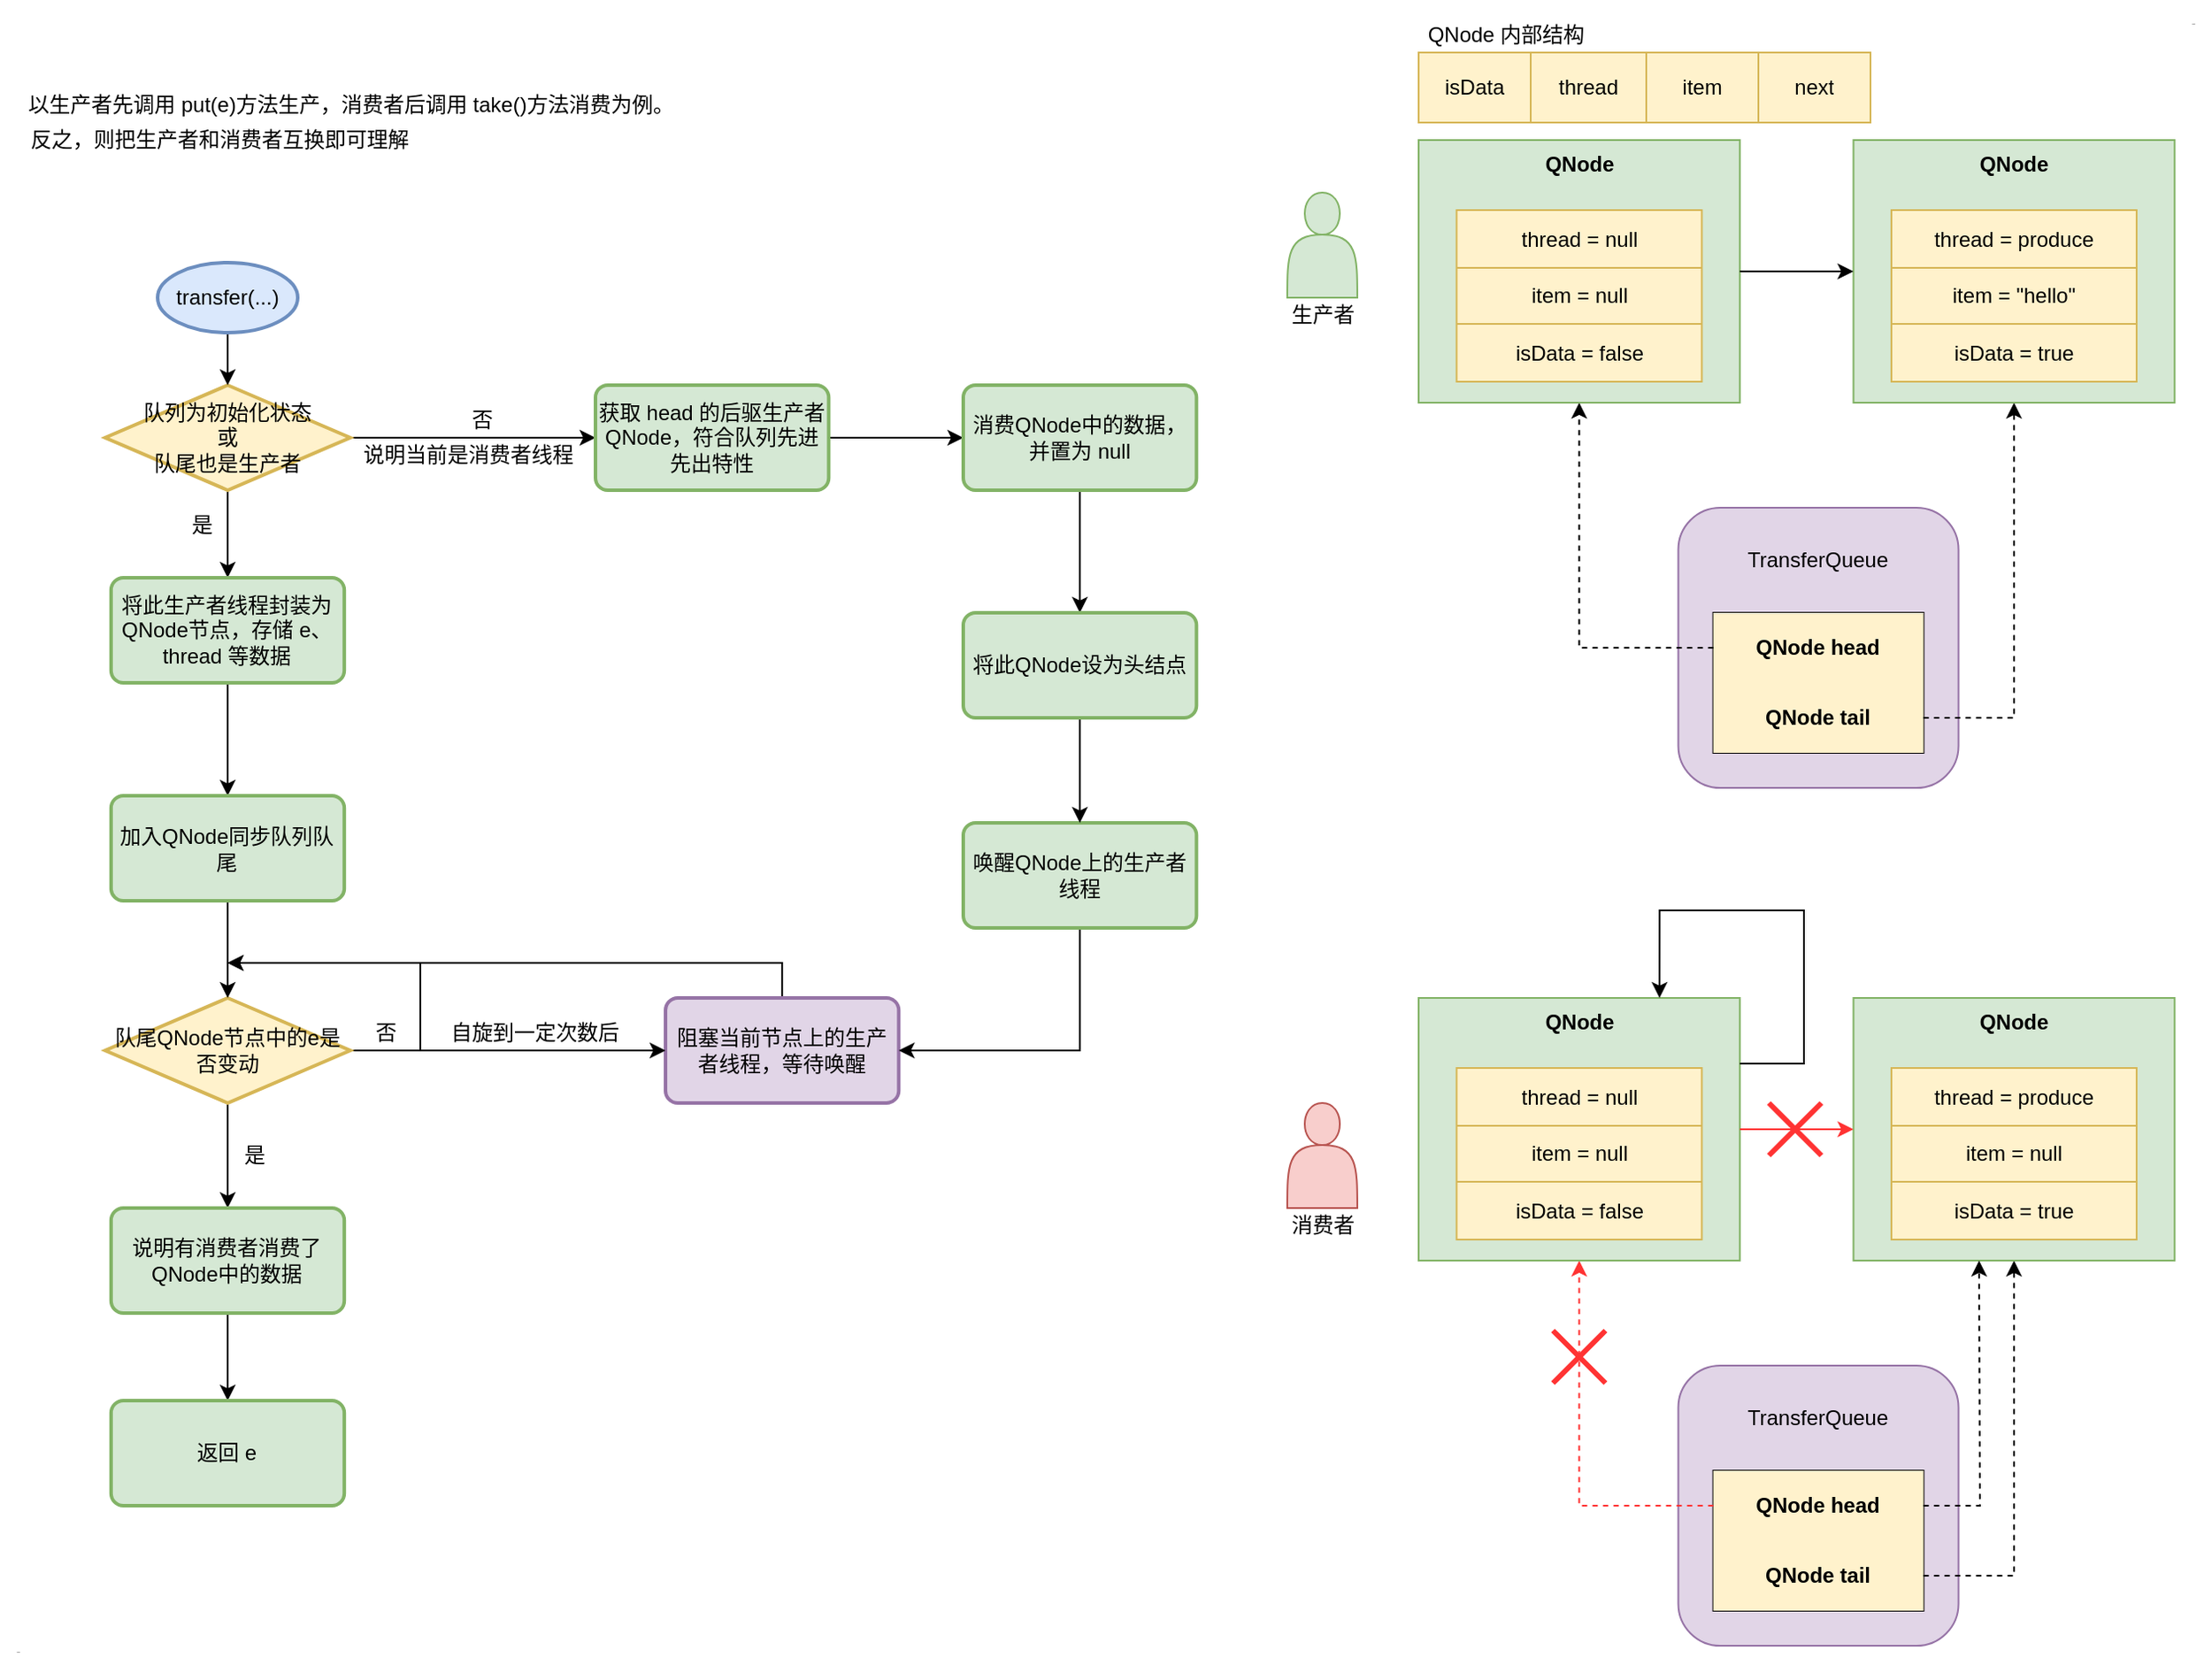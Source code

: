 <mxfile version="13.9.9" type="device"><diagram id="CQYhNHTl-0pzUxgUoWws" name="第 1 页"><mxGraphModel dx="1221" dy="714" grid="1" gridSize="10" guides="1" tooltips="1" connect="1" arrows="1" fold="1" page="1" pageScale="1" pageWidth="827" pageHeight="1169" math="0" shadow="0"><root><mxCell id="0"/><mxCell id="1" parent="0"/><mxCell id="sULZ_-QkTxKyZ9Xyeo8k-21" style="edgeStyle=orthogonalEdgeStyle;rounded=0;orthogonalLoop=1;jettySize=auto;html=1;entryX=0.5;entryY=0;entryDx=0;entryDy=0;" parent="1" source="sULZ_-QkTxKyZ9Xyeo8k-23" target="sULZ_-QkTxKyZ9Xyeo8k-119" edge="1"><mxGeometry relative="1" as="geometry"><mxPoint x="240" y="460" as="targetPoint"/></mxGeometry></mxCell><mxCell id="sULZ_-QkTxKyZ9Xyeo8k-293" style="edgeStyle=orthogonalEdgeStyle;rounded=0;orthogonalLoop=1;jettySize=auto;html=1;entryX=0;entryY=0.5;entryDx=0;entryDy=0;" parent="1" source="sULZ_-QkTxKyZ9Xyeo8k-23" target="sULZ_-QkTxKyZ9Xyeo8k-297" edge="1"><mxGeometry relative="1" as="geometry"><mxPoint x="460" y="380" as="targetPoint"/></mxGeometry></mxCell><mxCell id="sULZ_-QkTxKyZ9Xyeo8k-23" value="队列为初始化状态&lt;br&gt;或&lt;br&gt;队尾也是生产者" style="strokeWidth=2;html=1;shape=mxgraph.flowchart.decision;whiteSpace=wrap;fillColor=#fff2cc;strokeColor=#d6b656;" parent="1" vertex="1"><mxGeometry x="170" y="350" width="140" height="60" as="geometry"/></mxCell><mxCell id="sULZ_-QkTxKyZ9Xyeo8k-24" style="edgeStyle=orthogonalEdgeStyle;rounded=0;orthogonalLoop=1;jettySize=auto;html=1;entryX=0.5;entryY=0;entryDx=0;entryDy=0;entryPerimeter=0;" parent="1" source="sULZ_-QkTxKyZ9Xyeo8k-25" target="sULZ_-QkTxKyZ9Xyeo8k-23" edge="1"><mxGeometry relative="1" as="geometry"/></mxCell><mxCell id="sULZ_-QkTxKyZ9Xyeo8k-25" value="transfer(...)" style="strokeWidth=2;html=1;shape=mxgraph.flowchart.start_1;whiteSpace=wrap;fillColor=#dae8fc;strokeColor=#6c8ebf;" parent="1" vertex="1"><mxGeometry x="200" y="280" width="80" height="40" as="geometry"/></mxCell><mxCell id="sULZ_-QkTxKyZ9Xyeo8k-88" value="&lt;font style=&quot;font-size: 1px&quot;&gt;Text&lt;/font&gt;" style="text;html=1;align=center;verticalAlign=middle;resizable=0;points=[];autosize=1;" parent="1" vertex="1"><mxGeometry x="1191" y="280" width="20" height="20" as="geometry"/></mxCell><mxCell id="sULZ_-QkTxKyZ9Xyeo8k-289" style="edgeStyle=orthogonalEdgeStyle;rounded=0;orthogonalLoop=1;jettySize=auto;html=1;" parent="1" source="sULZ_-QkTxKyZ9Xyeo8k-102" edge="1"><mxGeometry relative="1" as="geometry"><mxPoint x="240" y="680" as="targetPoint"/><Array as="points"><mxPoint x="557" y="680"/></Array></mxGeometry></mxCell><mxCell id="sULZ_-QkTxKyZ9Xyeo8k-102" value="阻塞当前节点上的生产者线程，等待唤醒" style="rounded=1;whiteSpace=wrap;html=1;absoluteArcSize=1;arcSize=14;strokeWidth=2;fillColor=#e1d5e7;strokeColor=#9673a6;" parent="1" vertex="1"><mxGeometry x="489.997" y="700" width="133.171" height="60" as="geometry"/></mxCell><mxCell id="sULZ_-QkTxKyZ9Xyeo8k-103" value="以生产者先调用 put(e)方法生产，消费者后调用 take()方法消费为例。" style="text;html=1;align=center;verticalAlign=middle;resizable=0;points=[];autosize=1;" parent="1" vertex="1"><mxGeometry x="120" y="180" width="380" height="20" as="geometry"/></mxCell><mxCell id="sULZ_-QkTxKyZ9Xyeo8k-107" value="反之，则把生产者和消费者互换即可理解" style="text;html=1;align=center;verticalAlign=middle;resizable=0;points=[];autosize=1;" parent="1" vertex="1"><mxGeometry x="120" y="200" width="230" height="20" as="geometry"/></mxCell><mxCell id="sULZ_-QkTxKyZ9Xyeo8k-118" value="是" style="text;html=1;align=center;verticalAlign=middle;resizable=0;points=[];autosize=1;" parent="1" vertex="1"><mxGeometry x="210" y="420" width="30" height="20" as="geometry"/></mxCell><mxCell id="sULZ_-QkTxKyZ9Xyeo8k-124" style="edgeStyle=orthogonalEdgeStyle;rounded=0;orthogonalLoop=1;jettySize=auto;html=1;entryX=0.5;entryY=0;entryDx=0;entryDy=0;" parent="1" source="sULZ_-QkTxKyZ9Xyeo8k-119" target="sULZ_-QkTxKyZ9Xyeo8k-123" edge="1"><mxGeometry relative="1" as="geometry"/></mxCell><mxCell id="sULZ_-QkTxKyZ9Xyeo8k-119" value="将此生产者线程封装为QNode节点，存储 e、thread 等数据" style="rounded=1;whiteSpace=wrap;html=1;absoluteArcSize=1;arcSize=14;strokeWidth=2;fillColor=#d5e8d4;strokeColor=#82b366;" parent="1" vertex="1"><mxGeometry x="173.42" y="460" width="133.17" height="60" as="geometry"/></mxCell><mxCell id="sULZ_-QkTxKyZ9Xyeo8k-126" style="edgeStyle=orthogonalEdgeStyle;rounded=0;orthogonalLoop=1;jettySize=auto;html=1;" parent="1" source="sULZ_-QkTxKyZ9Xyeo8k-121" edge="1"><mxGeometry relative="1" as="geometry"><mxPoint x="240" y="680" as="targetPoint"/><Array as="points"><mxPoint x="350" y="730"/><mxPoint x="350" y="680"/></Array></mxGeometry></mxCell><mxCell id="sULZ_-QkTxKyZ9Xyeo8k-129" style="edgeStyle=orthogonalEdgeStyle;rounded=0;orthogonalLoop=1;jettySize=auto;html=1;entryX=0;entryY=0.5;entryDx=0;entryDy=0;" parent="1" source="sULZ_-QkTxKyZ9Xyeo8k-121" target="sULZ_-QkTxKyZ9Xyeo8k-102" edge="1"><mxGeometry relative="1" as="geometry"/></mxCell><mxCell id="sULZ_-QkTxKyZ9Xyeo8k-286" style="edgeStyle=orthogonalEdgeStyle;rounded=0;orthogonalLoop=1;jettySize=auto;html=1;entryX=0.5;entryY=0;entryDx=0;entryDy=0;" parent="1" source="sULZ_-QkTxKyZ9Xyeo8k-121" target="sULZ_-QkTxKyZ9Xyeo8k-287" edge="1"><mxGeometry relative="1" as="geometry"><mxPoint x="240.01" y="820.0" as="targetPoint"/></mxGeometry></mxCell><mxCell id="sULZ_-QkTxKyZ9Xyeo8k-121" value="队尾QNode节点中的e是否变动" style="strokeWidth=2;html=1;shape=mxgraph.flowchart.decision;whiteSpace=wrap;fillColor=#fff2cc;strokeColor=#d6b656;" parent="1" vertex="1"><mxGeometry x="170.01" y="700" width="140" height="60" as="geometry"/></mxCell><mxCell id="sULZ_-QkTxKyZ9Xyeo8k-125" style="edgeStyle=orthogonalEdgeStyle;rounded=0;orthogonalLoop=1;jettySize=auto;html=1;entryX=0.5;entryY=0;entryDx=0;entryDy=0;entryPerimeter=0;" parent="1" source="sULZ_-QkTxKyZ9Xyeo8k-123" target="sULZ_-QkTxKyZ9Xyeo8k-121" edge="1"><mxGeometry relative="1" as="geometry"/></mxCell><mxCell id="sULZ_-QkTxKyZ9Xyeo8k-123" value="&lt;span style=&quot;font-family: &amp;#34;helvetica&amp;#34;&quot;&gt;加入QNode同步队列队尾&lt;/span&gt;" style="rounded=1;whiteSpace=wrap;html=1;absoluteArcSize=1;arcSize=14;strokeWidth=2;fillColor=#d5e8d4;strokeColor=#82b366;" parent="1" vertex="1"><mxGeometry x="173.427" y="584.5" width="133.171" height="60" as="geometry"/></mxCell><mxCell id="sULZ_-QkTxKyZ9Xyeo8k-127" value="否" style="text;html=1;align=center;verticalAlign=middle;resizable=0;points=[];autosize=1;" parent="1" vertex="1"><mxGeometry x="315.01" y="710" width="30" height="20" as="geometry"/></mxCell><mxCell id="sULZ_-QkTxKyZ9Xyeo8k-130" value="自旋到一定次数后" style="text;html=1;align=center;verticalAlign=middle;resizable=0;points=[];autosize=1;" parent="1" vertex="1"><mxGeometry x="360" y="710" width="110" height="20" as="geometry"/></mxCell><mxCell id="sULZ_-QkTxKyZ9Xyeo8k-192" value="" style="group" parent="1" vertex="1" connectable="0"><mxGeometry x="840" y="760" width="50" height="80" as="geometry"/></mxCell><mxCell id="sULZ_-QkTxKyZ9Xyeo8k-193" value="" style="shape=actor;whiteSpace=wrap;html=1;fillColor=#f8cecc;strokeColor=#b85450;" parent="sULZ_-QkTxKyZ9Xyeo8k-192" vertex="1"><mxGeometry x="5" width="40" height="60" as="geometry"/></mxCell><mxCell id="sULZ_-QkTxKyZ9Xyeo8k-194" value="消费者" style="text;html=1;align=center;verticalAlign=middle;resizable=0;points=[];autosize=1;" parent="sULZ_-QkTxKyZ9Xyeo8k-192" vertex="1"><mxGeometry y="60" width="50" height="20" as="geometry"/></mxCell><mxCell id="sULZ_-QkTxKyZ9Xyeo8k-227" value="" style="group" parent="1" vertex="1" connectable="0"><mxGeometry x="930" y="140" width="260" height="60" as="geometry"/></mxCell><mxCell id="sULZ_-QkTxKyZ9Xyeo8k-228" value="" style="shape=table;html=1;whiteSpace=wrap;startSize=0;container=1;collapsible=0;childLayout=tableLayout;fillColor=#fff2cc;strokeColor=#d6b656;" parent="sULZ_-QkTxKyZ9Xyeo8k-227" vertex="1"><mxGeometry x="-10" y="20" width="258" height="40.0" as="geometry"/></mxCell><mxCell id="sULZ_-QkTxKyZ9Xyeo8k-229" value="" style="shape=partialRectangle;html=1;whiteSpace=wrap;collapsible=0;dropTarget=0;pointerEvents=0;fillColor=none;top=0;left=0;bottom=0;right=0;points=[[0,0.5],[1,0.5]];portConstraint=eastwest;" parent="sULZ_-QkTxKyZ9Xyeo8k-228" vertex="1"><mxGeometry width="258" height="40" as="geometry"/></mxCell><mxCell id="sULZ_-QkTxKyZ9Xyeo8k-230" value="isData" style="shape=partialRectangle;html=1;whiteSpace=wrap;connectable=0;fillColor=none;top=0;left=0;bottom=0;right=0;overflow=hidden;" parent="sULZ_-QkTxKyZ9Xyeo8k-229" vertex="1"><mxGeometry width="64" height="40" as="geometry"/></mxCell><mxCell id="sULZ_-QkTxKyZ9Xyeo8k-231" value="thread" style="shape=partialRectangle;html=1;whiteSpace=wrap;connectable=0;fillColor=none;top=0;left=0;bottom=0;right=0;overflow=hidden;" parent="sULZ_-QkTxKyZ9Xyeo8k-229" vertex="1"><mxGeometry x="64" width="66" height="40" as="geometry"/></mxCell><mxCell id="sULZ_-QkTxKyZ9Xyeo8k-232" value="item" style="shape=partialRectangle;html=1;whiteSpace=wrap;connectable=0;fillColor=none;top=0;left=0;bottom=0;right=0;overflow=hidden;" parent="sULZ_-QkTxKyZ9Xyeo8k-229" vertex="1"><mxGeometry x="130" width="64" height="40" as="geometry"/></mxCell><mxCell id="sULZ_-QkTxKyZ9Xyeo8k-285" value="next" style="shape=partialRectangle;html=1;whiteSpace=wrap;connectable=0;fillColor=none;top=0;left=0;bottom=0;right=0;overflow=hidden;" parent="sULZ_-QkTxKyZ9Xyeo8k-229" vertex="1"><mxGeometry x="194" width="64" height="40" as="geometry"/></mxCell><mxCell id="sULZ_-QkTxKyZ9Xyeo8k-233" value="QNode 内部结构" style="text;html=1;strokeColor=none;fillColor=none;align=center;verticalAlign=middle;whiteSpace=wrap;rounded=0;" parent="sULZ_-QkTxKyZ9Xyeo8k-227" vertex="1"><mxGeometry x="-10" width="100" height="20" as="geometry"/></mxCell><mxCell id="sULZ_-QkTxKyZ9Xyeo8k-234" value="" style="group" parent="1" vertex="1" connectable="0"><mxGeometry x="1068.27" y="420" width="160" height="160" as="geometry"/></mxCell><mxCell id="sULZ_-QkTxKyZ9Xyeo8k-235" value="" style="rounded=1;whiteSpace=wrap;html=1;fillColor=#e1d5e7;strokeColor=#9673a6;" parent="sULZ_-QkTxKyZ9Xyeo8k-234" vertex="1"><mxGeometry width="160" height="160" as="geometry"/></mxCell><mxCell id="sULZ_-QkTxKyZ9Xyeo8k-236" value="TransferQueue" style="text;html=1;strokeColor=none;fillColor=none;align=center;verticalAlign=middle;whiteSpace=wrap;rounded=0;" parent="sULZ_-QkTxKyZ9Xyeo8k-234" vertex="1"><mxGeometry x="60" y="20" width="40" height="20" as="geometry"/></mxCell><mxCell id="sULZ_-QkTxKyZ9Xyeo8k-237" value="" style="shape=table;html=1;whiteSpace=wrap;startSize=0;container=1;collapsible=0;childLayout=tableLayout;" parent="sULZ_-QkTxKyZ9Xyeo8k-234" vertex="1"><mxGeometry x="20" y="60" width="120" height="80" as="geometry"/></mxCell><mxCell id="sULZ_-QkTxKyZ9Xyeo8k-238" value="" style="shape=partialRectangle;html=1;whiteSpace=wrap;collapsible=0;dropTarget=0;pointerEvents=0;fillColor=#fff2cc;top=0;left=0;bottom=0;right=0;points=[[0,0.5],[1,0.5]];portConstraint=eastwest;strokeColor=#d6b656;" parent="sULZ_-QkTxKyZ9Xyeo8k-237" vertex="1"><mxGeometry width="120" height="40" as="geometry"/></mxCell><mxCell id="sULZ_-QkTxKyZ9Xyeo8k-239" value="&lt;b&gt;QNode head&lt;/b&gt;" style="shape=partialRectangle;html=1;whiteSpace=wrap;connectable=0;fillColor=none;top=0;left=0;bottom=0;right=0;overflow=hidden;" parent="sULZ_-QkTxKyZ9Xyeo8k-238" vertex="1"><mxGeometry width="120" height="40" as="geometry"/></mxCell><mxCell id="sULZ_-QkTxKyZ9Xyeo8k-240" value="" style="shape=partialRectangle;html=1;whiteSpace=wrap;collapsible=0;dropTarget=0;pointerEvents=0;fillColor=none;top=0;left=0;bottom=0;right=0;points=[[0,0.5],[1,0.5]];portConstraint=eastwest;" parent="sULZ_-QkTxKyZ9Xyeo8k-237" vertex="1"><mxGeometry y="40" width="120" height="40" as="geometry"/></mxCell><mxCell id="sULZ_-QkTxKyZ9Xyeo8k-241" value="&lt;b&gt;QNode tail&lt;/b&gt;" style="shape=partialRectangle;html=1;whiteSpace=wrap;connectable=0;fillColor=#fff2cc;top=0;left=0;bottom=0;right=0;overflow=hidden;strokeColor=#d6b656;" parent="sULZ_-QkTxKyZ9Xyeo8k-240" vertex="1"><mxGeometry width="120" height="40" as="geometry"/></mxCell><mxCell id="sULZ_-QkTxKyZ9Xyeo8k-243" style="edgeStyle=orthogonalEdgeStyle;rounded=0;orthogonalLoop=1;jettySize=auto;html=1;dashed=1;entryX=0.5;entryY=1;entryDx=0;entryDy=0;" parent="1" source="sULZ_-QkTxKyZ9Xyeo8k-240" target="sULZ_-QkTxKyZ9Xyeo8k-274" edge="1"><mxGeometry relative="1" as="geometry"><mxPoint x="1258.27" y="360" as="targetPoint"/></mxGeometry></mxCell><mxCell id="sULZ_-QkTxKyZ9Xyeo8k-244" value="Text" style="text;html=1;strokeColor=none;fillColor=none;align=center;verticalAlign=middle;whiteSpace=wrap;rounded=0;fontSize=1;" parent="1" vertex="1"><mxGeometry x="1180" y="830" width="40" height="20" as="geometry"/></mxCell><mxCell id="sULZ_-QkTxKyZ9Xyeo8k-259" style="edgeStyle=orthogonalEdgeStyle;rounded=0;orthogonalLoop=1;jettySize=auto;html=1;entryX=0.5;entryY=1;entryDx=0;entryDy=0;dashed=1;exitX=0;exitY=0.5;exitDx=0;exitDy=0;" parent="1" source="sULZ_-QkTxKyZ9Xyeo8k-238" target="sULZ_-QkTxKyZ9Xyeo8k-271" edge="1"><mxGeometry relative="1" as="geometry"><mxPoint x="1008.27" y="360" as="targetPoint"/></mxGeometry></mxCell><mxCell id="sULZ_-QkTxKyZ9Xyeo8k-272" value="" style="group" parent="1" vertex="1" connectable="0"><mxGeometry x="920" y="210" width="183.4" height="150" as="geometry"/></mxCell><mxCell id="sULZ_-QkTxKyZ9Xyeo8k-271" value="" style="rounded=0;whiteSpace=wrap;html=1;fillColor=#d5e8d4;strokeColor=#82b366;" parent="sULZ_-QkTxKyZ9Xyeo8k-272" vertex="1"><mxGeometry width="183.4" height="150" as="geometry"/></mxCell><mxCell id="sULZ_-QkTxKyZ9Xyeo8k-195" value="" style="group;container=0;" parent="sULZ_-QkTxKyZ9Xyeo8k-272" vertex="1" connectable="0"><mxGeometry x="1.7" width="180" height="150" as="geometry"/></mxCell><mxCell id="sULZ_-QkTxKyZ9Xyeo8k-197" value="&lt;b&gt;QNode&lt;/b&gt;" style="text;html=1;align=center;verticalAlign=middle;whiteSpace=wrap;rounded=0;" parent="sULZ_-QkTxKyZ9Xyeo8k-272" vertex="1"><mxGeometry x="71.7" width="40" height="28" as="geometry"/></mxCell><mxCell id="sULZ_-QkTxKyZ9Xyeo8k-198" value="" style="shape=table;html=1;whiteSpace=wrap;startSize=0;container=1;collapsible=0;childLayout=tableLayout;fillColor=#fff2cc;strokeColor=#d6b656;" parent="sULZ_-QkTxKyZ9Xyeo8k-272" vertex="1"><mxGeometry x="21.7" y="40" width="140" height="98" as="geometry"/></mxCell><mxCell id="sULZ_-QkTxKyZ9Xyeo8k-199" value="" style="shape=partialRectangle;html=1;whiteSpace=wrap;collapsible=0;dropTarget=0;pointerEvents=0;fillColor=none;top=0;left=0;bottom=0;right=0;points=[[0,0.5],[1,0.5]];portConstraint=eastwest;" parent="sULZ_-QkTxKyZ9Xyeo8k-198" vertex="1"><mxGeometry width="140" height="33" as="geometry"/></mxCell><mxCell id="sULZ_-QkTxKyZ9Xyeo8k-200" value="thread = null" style="shape=partialRectangle;html=1;whiteSpace=wrap;connectable=0;fillColor=none;top=0;left=0;bottom=0;right=0;overflow=hidden;" parent="sULZ_-QkTxKyZ9Xyeo8k-199" vertex="1"><mxGeometry width="140" height="33" as="geometry"/></mxCell><mxCell id="sULZ_-QkTxKyZ9Xyeo8k-201" value="" style="shape=partialRectangle;html=1;whiteSpace=wrap;collapsible=0;dropTarget=0;pointerEvents=0;fillColor=none;top=0;left=0;bottom=0;right=0;points=[[0,0.5],[1,0.5]];portConstraint=eastwest;" parent="sULZ_-QkTxKyZ9Xyeo8k-198" vertex="1"><mxGeometry y="33" width="140" height="32" as="geometry"/></mxCell><mxCell id="sULZ_-QkTxKyZ9Xyeo8k-202" value="item = null" style="shape=partialRectangle;html=1;whiteSpace=wrap;connectable=0;fillColor=none;top=0;left=0;bottom=0;right=0;overflow=hidden;" parent="sULZ_-QkTxKyZ9Xyeo8k-201" vertex="1"><mxGeometry width="140" height="32" as="geometry"/></mxCell><mxCell id="sULZ_-QkTxKyZ9Xyeo8k-257" style="shape=partialRectangle;html=1;whiteSpace=wrap;collapsible=0;dropTarget=0;pointerEvents=0;fillColor=none;top=0;left=0;bottom=0;right=0;points=[[0,0.5],[1,0.5]];portConstraint=eastwest;" parent="sULZ_-QkTxKyZ9Xyeo8k-198" vertex="1"><mxGeometry y="65" width="140" height="33" as="geometry"/></mxCell><mxCell id="sULZ_-QkTxKyZ9Xyeo8k-258" value="isData = false" style="shape=partialRectangle;html=1;whiteSpace=wrap;connectable=0;fillColor=none;top=0;left=0;bottom=0;right=0;overflow=hidden;" parent="sULZ_-QkTxKyZ9Xyeo8k-257" vertex="1"><mxGeometry width="140" height="33" as="geometry"/></mxCell><mxCell id="sULZ_-QkTxKyZ9Xyeo8k-273" value="" style="group" parent="1" vertex="1" connectable="0"><mxGeometry x="1168.27" y="210" width="183.4" height="150" as="geometry"/></mxCell><mxCell id="sULZ_-QkTxKyZ9Xyeo8k-274" value="" style="rounded=0;whiteSpace=wrap;html=1;fillColor=#d5e8d4;strokeColor=#82b366;" parent="sULZ_-QkTxKyZ9Xyeo8k-273" vertex="1"><mxGeometry width="183.4" height="150" as="geometry"/></mxCell><mxCell id="sULZ_-QkTxKyZ9Xyeo8k-275" value="" style="group;container=0;" parent="sULZ_-QkTxKyZ9Xyeo8k-273" vertex="1" connectable="0"><mxGeometry x="1.7" width="180" height="150" as="geometry"/></mxCell><mxCell id="sULZ_-QkTxKyZ9Xyeo8k-276" value="&lt;b&gt;QNode&lt;/b&gt;" style="text;html=1;align=center;verticalAlign=middle;whiteSpace=wrap;rounded=0;" parent="sULZ_-QkTxKyZ9Xyeo8k-273" vertex="1"><mxGeometry x="71.7" width="40" height="28" as="geometry"/></mxCell><mxCell id="sULZ_-QkTxKyZ9Xyeo8k-277" value="" style="shape=table;html=1;whiteSpace=wrap;startSize=0;container=1;collapsible=0;childLayout=tableLayout;fillColor=#fff2cc;strokeColor=#d6b656;" parent="sULZ_-QkTxKyZ9Xyeo8k-273" vertex="1"><mxGeometry x="21.7" y="40" width="140" height="98" as="geometry"/></mxCell><mxCell id="sULZ_-QkTxKyZ9Xyeo8k-278" value="" style="shape=partialRectangle;html=1;whiteSpace=wrap;collapsible=0;dropTarget=0;pointerEvents=0;fillColor=none;top=0;left=0;bottom=0;right=0;points=[[0,0.5],[1,0.5]];portConstraint=eastwest;" parent="sULZ_-QkTxKyZ9Xyeo8k-277" vertex="1"><mxGeometry width="140" height="33" as="geometry"/></mxCell><mxCell id="sULZ_-QkTxKyZ9Xyeo8k-279" value="thread = produce" style="shape=partialRectangle;html=1;whiteSpace=wrap;connectable=0;fillColor=none;top=0;left=0;bottom=0;right=0;overflow=hidden;" parent="sULZ_-QkTxKyZ9Xyeo8k-278" vertex="1"><mxGeometry width="140" height="33" as="geometry"/></mxCell><mxCell id="sULZ_-QkTxKyZ9Xyeo8k-280" value="" style="shape=partialRectangle;html=1;whiteSpace=wrap;collapsible=0;dropTarget=0;pointerEvents=0;fillColor=none;top=0;left=0;bottom=0;right=0;points=[[0,0.5],[1,0.5]];portConstraint=eastwest;" parent="sULZ_-QkTxKyZ9Xyeo8k-277" vertex="1"><mxGeometry y="33" width="140" height="32" as="geometry"/></mxCell><mxCell id="sULZ_-QkTxKyZ9Xyeo8k-281" value="item = &quot;hello&quot;" style="shape=partialRectangle;html=1;whiteSpace=wrap;connectable=0;fillColor=none;top=0;left=0;bottom=0;right=0;overflow=hidden;" parent="sULZ_-QkTxKyZ9Xyeo8k-280" vertex="1"><mxGeometry width="140" height="32" as="geometry"/></mxCell><mxCell id="sULZ_-QkTxKyZ9Xyeo8k-282" style="shape=partialRectangle;html=1;whiteSpace=wrap;collapsible=0;dropTarget=0;pointerEvents=0;fillColor=none;top=0;left=0;bottom=0;right=0;points=[[0,0.5],[1,0.5]];portConstraint=eastwest;" parent="sULZ_-QkTxKyZ9Xyeo8k-277" vertex="1"><mxGeometry y="65" width="140" height="33" as="geometry"/></mxCell><mxCell id="sULZ_-QkTxKyZ9Xyeo8k-283" value="isData = true" style="shape=partialRectangle;html=1;whiteSpace=wrap;connectable=0;fillColor=none;top=0;left=0;bottom=0;right=0;overflow=hidden;" parent="sULZ_-QkTxKyZ9Xyeo8k-282" vertex="1"><mxGeometry width="140" height="33" as="geometry"/></mxCell><mxCell id="sULZ_-QkTxKyZ9Xyeo8k-284" style="edgeStyle=orthogonalEdgeStyle;rounded=0;orthogonalLoop=1;jettySize=auto;html=1;entryX=0;entryY=0.5;entryDx=0;entryDy=0;" parent="1" source="sULZ_-QkTxKyZ9Xyeo8k-271" target="sULZ_-QkTxKyZ9Xyeo8k-274" edge="1"><mxGeometry relative="1" as="geometry"/></mxCell><mxCell id="sULZ_-QkTxKyZ9Xyeo8k-290" style="edgeStyle=orthogonalEdgeStyle;rounded=0;orthogonalLoop=1;jettySize=auto;html=1;entryX=0.5;entryY=0;entryDx=0;entryDy=0;" parent="1" source="sULZ_-QkTxKyZ9Xyeo8k-287" target="sULZ_-QkTxKyZ9Xyeo8k-291" edge="1"><mxGeometry relative="1" as="geometry"><mxPoint x="240.012" y="930.0" as="targetPoint"/></mxGeometry></mxCell><mxCell id="sULZ_-QkTxKyZ9Xyeo8k-287" value="说明有消费者消费了QNode中的数据" style="rounded=1;whiteSpace=wrap;html=1;absoluteArcSize=1;arcSize=14;strokeWidth=2;fillColor=#d5e8d4;strokeColor=#82b366;" parent="1" vertex="1"><mxGeometry x="173.427" y="820" width="133.171" height="60" as="geometry"/></mxCell><mxCell id="sULZ_-QkTxKyZ9Xyeo8k-288" value="是" style="text;html=1;align=center;verticalAlign=middle;resizable=0;points=[];autosize=1;" parent="1" vertex="1"><mxGeometry x="240" y="780" width="30" height="20" as="geometry"/></mxCell><mxCell id="sULZ_-QkTxKyZ9Xyeo8k-291" value="返回 e" style="rounded=1;whiteSpace=wrap;html=1;absoluteArcSize=1;arcSize=14;strokeWidth=2;fillColor=#d5e8d4;strokeColor=#82b366;" parent="1" vertex="1"><mxGeometry x="173.427" y="930" width="133.171" height="60" as="geometry"/></mxCell><mxCell id="sULZ_-QkTxKyZ9Xyeo8k-294" value="否" style="text;html=1;align=center;verticalAlign=middle;resizable=0;points=[];autosize=1;" parent="1" vertex="1"><mxGeometry x="370" y="360" width="30" height="20" as="geometry"/></mxCell><mxCell id="sULZ_-QkTxKyZ9Xyeo8k-296" value="说明当前是消费者线程" style="text;html=1;align=center;verticalAlign=middle;resizable=0;points=[];autosize=1;" parent="1" vertex="1"><mxGeometry x="306.6" y="380" width="140" height="20" as="geometry"/></mxCell><mxCell id="sULZ_-QkTxKyZ9Xyeo8k-299" style="edgeStyle=orthogonalEdgeStyle;rounded=0;orthogonalLoop=1;jettySize=auto;html=1;entryX=0;entryY=0.5;entryDx=0;entryDy=0;" parent="1" source="sULZ_-QkTxKyZ9Xyeo8k-297" target="sULZ_-QkTxKyZ9Xyeo8k-300" edge="1"><mxGeometry relative="1" as="geometry"><mxPoint x="660.0" y="380" as="targetPoint"/></mxGeometry></mxCell><mxCell id="sULZ_-QkTxKyZ9Xyeo8k-297" value="获取 head 的后驱生产者QNode，符合队列先进先出特性" style="rounded=1;whiteSpace=wrap;html=1;absoluteArcSize=1;arcSize=14;strokeWidth=2;fillColor=#d5e8d4;strokeColor=#82b366;" parent="1" vertex="1"><mxGeometry x="450.01" y="350" width="133.17" height="60" as="geometry"/></mxCell><mxCell id="sULZ_-QkTxKyZ9Xyeo8k-307" style="edgeStyle=orthogonalEdgeStyle;rounded=0;orthogonalLoop=1;jettySize=auto;html=1;" parent="1" source="sULZ_-QkTxKyZ9Xyeo8k-300" target="sULZ_-QkTxKyZ9Xyeo8k-306" edge="1"><mxGeometry relative="1" as="geometry"/></mxCell><mxCell id="sULZ_-QkTxKyZ9Xyeo8k-300" value="消费QNode中的数据，并置为 null" style="rounded=1;whiteSpace=wrap;html=1;absoluteArcSize=1;arcSize=14;strokeWidth=2;fillColor=#d5e8d4;strokeColor=#82b366;" parent="1" vertex="1"><mxGeometry x="660" y="350" width="133.17" height="60" as="geometry"/></mxCell><mxCell id="sULZ_-QkTxKyZ9Xyeo8k-305" style="edgeStyle=orthogonalEdgeStyle;rounded=0;orthogonalLoop=1;jettySize=auto;html=1;entryX=1;entryY=0.5;entryDx=0;entryDy=0;" parent="1" source="sULZ_-QkTxKyZ9Xyeo8k-303" target="sULZ_-QkTxKyZ9Xyeo8k-102" edge="1"><mxGeometry relative="1" as="geometry"><Array as="points"><mxPoint x="727" y="730"/></Array></mxGeometry></mxCell><mxCell id="sULZ_-QkTxKyZ9Xyeo8k-303" value="唤醒QNode上的生产者线程" style="rounded=1;whiteSpace=wrap;html=1;absoluteArcSize=1;arcSize=14;strokeWidth=2;fillColor=#d5e8d4;strokeColor=#82b366;" parent="1" vertex="1"><mxGeometry x="660" y="600" width="133.17" height="60" as="geometry"/></mxCell><mxCell id="sULZ_-QkTxKyZ9Xyeo8k-308" style="edgeStyle=orthogonalEdgeStyle;rounded=0;orthogonalLoop=1;jettySize=auto;html=1;" parent="1" source="sULZ_-QkTxKyZ9Xyeo8k-306" target="sULZ_-QkTxKyZ9Xyeo8k-303" edge="1"><mxGeometry relative="1" as="geometry"/></mxCell><mxCell id="sULZ_-QkTxKyZ9Xyeo8k-306" value="将此QNode设为头结点" style="rounded=1;whiteSpace=wrap;html=1;absoluteArcSize=1;arcSize=14;strokeWidth=2;fillColor=#d5e8d4;strokeColor=#82b366;" parent="1" vertex="1"><mxGeometry x="660" y="480" width="133.17" height="60" as="geometry"/></mxCell><mxCell id="sULZ_-QkTxKyZ9Xyeo8k-309" value="" style="group" parent="1" vertex="1" connectable="0"><mxGeometry x="840" y="240" width="50" height="80" as="geometry"/></mxCell><mxCell id="sULZ_-QkTxKyZ9Xyeo8k-116" value="" style="shape=actor;whiteSpace=wrap;html=1;fillColor=#d5e8d4;strokeColor=#82b366;" parent="sULZ_-QkTxKyZ9Xyeo8k-309" vertex="1"><mxGeometry x="5" width="40" height="60" as="geometry"/></mxCell><mxCell id="sULZ_-QkTxKyZ9Xyeo8k-117" value="生产者" style="text;html=1;align=center;verticalAlign=middle;resizable=0;points=[];autosize=1;" parent="sULZ_-QkTxKyZ9Xyeo8k-309" vertex="1"><mxGeometry y="60" width="50" height="20" as="geometry"/></mxCell><mxCell id="sULZ_-QkTxKyZ9Xyeo8k-319" value="" style="group" parent="1" vertex="1" connectable="0"><mxGeometry x="1068.27" y="910" width="160" height="160" as="geometry"/></mxCell><mxCell id="sULZ_-QkTxKyZ9Xyeo8k-320" value="" style="rounded=1;whiteSpace=wrap;html=1;fillColor=#e1d5e7;strokeColor=#9673a6;" parent="sULZ_-QkTxKyZ9Xyeo8k-319" vertex="1"><mxGeometry width="160" height="160" as="geometry"/></mxCell><mxCell id="sULZ_-QkTxKyZ9Xyeo8k-321" value="TransferQueue" style="text;html=1;strokeColor=none;fillColor=none;align=center;verticalAlign=middle;whiteSpace=wrap;rounded=0;" parent="sULZ_-QkTxKyZ9Xyeo8k-319" vertex="1"><mxGeometry x="60" y="20" width="40" height="20" as="geometry"/></mxCell><mxCell id="sULZ_-QkTxKyZ9Xyeo8k-322" value="" style="shape=table;html=1;whiteSpace=wrap;startSize=0;container=1;collapsible=0;childLayout=tableLayout;" parent="sULZ_-QkTxKyZ9Xyeo8k-319" vertex="1"><mxGeometry x="20" y="60" width="120" height="80" as="geometry"/></mxCell><mxCell id="sULZ_-QkTxKyZ9Xyeo8k-323" value="" style="shape=partialRectangle;html=1;whiteSpace=wrap;collapsible=0;dropTarget=0;pointerEvents=0;fillColor=#fff2cc;top=0;left=0;bottom=0;right=0;points=[[0,0.5],[1,0.5]];portConstraint=eastwest;strokeColor=#d6b656;" parent="sULZ_-QkTxKyZ9Xyeo8k-322" vertex="1"><mxGeometry width="120" height="40" as="geometry"/></mxCell><mxCell id="sULZ_-QkTxKyZ9Xyeo8k-324" value="&lt;b&gt;QNode head&lt;/b&gt;" style="shape=partialRectangle;html=1;whiteSpace=wrap;connectable=0;fillColor=none;top=0;left=0;bottom=0;right=0;overflow=hidden;" parent="sULZ_-QkTxKyZ9Xyeo8k-323" vertex="1"><mxGeometry width="120" height="40" as="geometry"/></mxCell><mxCell id="sULZ_-QkTxKyZ9Xyeo8k-325" value="" style="shape=partialRectangle;html=1;whiteSpace=wrap;collapsible=0;dropTarget=0;pointerEvents=0;fillColor=none;top=0;left=0;bottom=0;right=0;points=[[0,0.5],[1,0.5]];portConstraint=eastwest;" parent="sULZ_-QkTxKyZ9Xyeo8k-322" vertex="1"><mxGeometry y="40" width="120" height="40" as="geometry"/></mxCell><mxCell id="sULZ_-QkTxKyZ9Xyeo8k-326" value="&lt;b&gt;QNode tail&lt;/b&gt;" style="shape=partialRectangle;html=1;whiteSpace=wrap;connectable=0;fillColor=#fff2cc;top=0;left=0;bottom=0;right=0;overflow=hidden;strokeColor=#d6b656;" parent="sULZ_-QkTxKyZ9Xyeo8k-325" vertex="1"><mxGeometry width="120" height="40" as="geometry"/></mxCell><mxCell id="sULZ_-QkTxKyZ9Xyeo8k-327" style="edgeStyle=orthogonalEdgeStyle;rounded=0;orthogonalLoop=1;jettySize=auto;html=1;dashed=1;entryX=0.5;entryY=1;entryDx=0;entryDy=0;" parent="1" source="sULZ_-QkTxKyZ9Xyeo8k-325" target="sULZ_-QkTxKyZ9Xyeo8k-341" edge="1"><mxGeometry relative="1" as="geometry"><mxPoint x="1258.27" y="850" as="targetPoint"/></mxGeometry></mxCell><mxCell id="sULZ_-QkTxKyZ9Xyeo8k-328" style="edgeStyle=orthogonalEdgeStyle;rounded=0;orthogonalLoop=1;jettySize=auto;html=1;entryX=0.5;entryY=1;entryDx=0;entryDy=0;dashed=1;exitX=0;exitY=0.5;exitDx=0;exitDy=0;strokeColor=#FF3333;" parent="1" source="sULZ_-QkTxKyZ9Xyeo8k-323" target="sULZ_-QkTxKyZ9Xyeo8k-330" edge="1"><mxGeometry relative="1" as="geometry"><mxPoint x="1008.27" y="850" as="targetPoint"/></mxGeometry></mxCell><mxCell id="sULZ_-QkTxKyZ9Xyeo8k-329" value="" style="group" parent="1" vertex="1" connectable="0"><mxGeometry x="920" y="700" width="183.4" height="150" as="geometry"/></mxCell><mxCell id="sULZ_-QkTxKyZ9Xyeo8k-330" value="" style="rounded=0;whiteSpace=wrap;html=1;fillColor=#d5e8d4;strokeColor=#82b366;" parent="sULZ_-QkTxKyZ9Xyeo8k-329" vertex="1"><mxGeometry width="183.4" height="150" as="geometry"/></mxCell><mxCell id="sULZ_-QkTxKyZ9Xyeo8k-331" value="" style="group;container=0;" parent="sULZ_-QkTxKyZ9Xyeo8k-329" vertex="1" connectable="0"><mxGeometry x="1.7" width="180" height="150" as="geometry"/></mxCell><mxCell id="sULZ_-QkTxKyZ9Xyeo8k-332" value="&lt;b&gt;QNode&lt;/b&gt;" style="text;html=1;align=center;verticalAlign=middle;whiteSpace=wrap;rounded=0;" parent="sULZ_-QkTxKyZ9Xyeo8k-329" vertex="1"><mxGeometry x="71.7" width="40" height="28" as="geometry"/></mxCell><mxCell id="sULZ_-QkTxKyZ9Xyeo8k-333" value="" style="shape=table;html=1;whiteSpace=wrap;startSize=0;container=1;collapsible=0;childLayout=tableLayout;fillColor=#fff2cc;strokeColor=#d6b656;" parent="sULZ_-QkTxKyZ9Xyeo8k-329" vertex="1"><mxGeometry x="21.7" y="40" width="140" height="98" as="geometry"/></mxCell><mxCell id="sULZ_-QkTxKyZ9Xyeo8k-334" value="" style="shape=partialRectangle;html=1;whiteSpace=wrap;collapsible=0;dropTarget=0;pointerEvents=0;fillColor=none;top=0;left=0;bottom=0;right=0;points=[[0,0.5],[1,0.5]];portConstraint=eastwest;" parent="sULZ_-QkTxKyZ9Xyeo8k-333" vertex="1"><mxGeometry width="140" height="33" as="geometry"/></mxCell><mxCell id="sULZ_-QkTxKyZ9Xyeo8k-335" value="thread = null" style="shape=partialRectangle;html=1;whiteSpace=wrap;connectable=0;fillColor=none;top=0;left=0;bottom=0;right=0;overflow=hidden;" parent="sULZ_-QkTxKyZ9Xyeo8k-334" vertex="1"><mxGeometry width="140" height="33" as="geometry"/></mxCell><mxCell id="sULZ_-QkTxKyZ9Xyeo8k-336" value="" style="shape=partialRectangle;html=1;whiteSpace=wrap;collapsible=0;dropTarget=0;pointerEvents=0;fillColor=none;top=0;left=0;bottom=0;right=0;points=[[0,0.5],[1,0.5]];portConstraint=eastwest;" parent="sULZ_-QkTxKyZ9Xyeo8k-333" vertex="1"><mxGeometry y="33" width="140" height="32" as="geometry"/></mxCell><mxCell id="sULZ_-QkTxKyZ9Xyeo8k-337" value="item = null" style="shape=partialRectangle;html=1;whiteSpace=wrap;connectable=0;fillColor=none;top=0;left=0;bottom=0;right=0;overflow=hidden;" parent="sULZ_-QkTxKyZ9Xyeo8k-336" vertex="1"><mxGeometry width="140" height="32" as="geometry"/></mxCell><mxCell id="sULZ_-QkTxKyZ9Xyeo8k-338" style="shape=partialRectangle;html=1;whiteSpace=wrap;collapsible=0;dropTarget=0;pointerEvents=0;fillColor=none;top=0;left=0;bottom=0;right=0;points=[[0,0.5],[1,0.5]];portConstraint=eastwest;" parent="sULZ_-QkTxKyZ9Xyeo8k-333" vertex="1"><mxGeometry y="65" width="140" height="33" as="geometry"/></mxCell><mxCell id="sULZ_-QkTxKyZ9Xyeo8k-339" value="isData = false" style="shape=partialRectangle;html=1;whiteSpace=wrap;connectable=0;fillColor=none;top=0;left=0;bottom=0;right=0;overflow=hidden;" parent="sULZ_-QkTxKyZ9Xyeo8k-338" vertex="1"><mxGeometry width="140" height="33" as="geometry"/></mxCell><mxCell id="sULZ_-QkTxKyZ9Xyeo8k-355" style="edgeStyle=orthogonalEdgeStyle;rounded=0;orthogonalLoop=1;jettySize=auto;html=1;exitX=1;exitY=0.25;exitDx=0;exitDy=0;entryX=0.75;entryY=0;entryDx=0;entryDy=0;" parent="sULZ_-QkTxKyZ9Xyeo8k-329" source="sULZ_-QkTxKyZ9Xyeo8k-330" target="sULZ_-QkTxKyZ9Xyeo8k-330" edge="1"><mxGeometry relative="1" as="geometry"><Array as="points"><mxPoint x="220" y="37"/><mxPoint x="220" y="-50"/><mxPoint x="138" y="-50"/></Array></mxGeometry></mxCell><mxCell id="sULZ_-QkTxKyZ9Xyeo8k-340" value="" style="group" parent="1" vertex="1" connectable="0"><mxGeometry x="1168.27" y="700" width="183.4" height="150" as="geometry"/></mxCell><mxCell id="sULZ_-QkTxKyZ9Xyeo8k-341" value="" style="rounded=0;whiteSpace=wrap;html=1;fillColor=#d5e8d4;strokeColor=#82b366;" parent="sULZ_-QkTxKyZ9Xyeo8k-340" vertex="1"><mxGeometry width="183.4" height="150" as="geometry"/></mxCell><mxCell id="sULZ_-QkTxKyZ9Xyeo8k-342" value="" style="group;container=0;" parent="sULZ_-QkTxKyZ9Xyeo8k-340" vertex="1" connectable="0"><mxGeometry x="1.7" width="180" height="150" as="geometry"/></mxCell><mxCell id="sULZ_-QkTxKyZ9Xyeo8k-343" value="&lt;b&gt;QNode&lt;/b&gt;" style="text;html=1;align=center;verticalAlign=middle;whiteSpace=wrap;rounded=0;" parent="sULZ_-QkTxKyZ9Xyeo8k-340" vertex="1"><mxGeometry x="71.7" width="40" height="28" as="geometry"/></mxCell><mxCell id="sULZ_-QkTxKyZ9Xyeo8k-344" value="" style="shape=table;html=1;whiteSpace=wrap;startSize=0;container=1;collapsible=0;childLayout=tableLayout;fillColor=#fff2cc;strokeColor=#d6b656;" parent="sULZ_-QkTxKyZ9Xyeo8k-340" vertex="1"><mxGeometry x="21.7" y="40" width="140" height="98" as="geometry"/></mxCell><mxCell id="sULZ_-QkTxKyZ9Xyeo8k-345" value="" style="shape=partialRectangle;html=1;whiteSpace=wrap;collapsible=0;dropTarget=0;pointerEvents=0;fillColor=none;top=0;left=0;bottom=0;right=0;points=[[0,0.5],[1,0.5]];portConstraint=eastwest;" parent="sULZ_-QkTxKyZ9Xyeo8k-344" vertex="1"><mxGeometry width="140" height="33" as="geometry"/></mxCell><mxCell id="sULZ_-QkTxKyZ9Xyeo8k-346" value="thread = produce" style="shape=partialRectangle;html=1;whiteSpace=wrap;connectable=0;fillColor=none;top=0;left=0;bottom=0;right=0;overflow=hidden;" parent="sULZ_-QkTxKyZ9Xyeo8k-345" vertex="1"><mxGeometry width="140" height="33" as="geometry"/></mxCell><mxCell id="sULZ_-QkTxKyZ9Xyeo8k-347" value="" style="shape=partialRectangle;html=1;whiteSpace=wrap;collapsible=0;dropTarget=0;pointerEvents=0;fillColor=none;top=0;left=0;bottom=0;right=0;points=[[0,0.5],[1,0.5]];portConstraint=eastwest;" parent="sULZ_-QkTxKyZ9Xyeo8k-344" vertex="1"><mxGeometry y="33" width="140" height="32" as="geometry"/></mxCell><mxCell id="sULZ_-QkTxKyZ9Xyeo8k-348" value="item = null" style="shape=partialRectangle;html=1;whiteSpace=wrap;connectable=0;fillColor=none;top=0;left=0;bottom=0;right=0;overflow=hidden;" parent="sULZ_-QkTxKyZ9Xyeo8k-347" vertex="1"><mxGeometry width="140" height="32" as="geometry"/></mxCell><mxCell id="sULZ_-QkTxKyZ9Xyeo8k-349" style="shape=partialRectangle;html=1;whiteSpace=wrap;collapsible=0;dropTarget=0;pointerEvents=0;fillColor=none;top=0;left=0;bottom=0;right=0;points=[[0,0.5],[1,0.5]];portConstraint=eastwest;" parent="sULZ_-QkTxKyZ9Xyeo8k-344" vertex="1"><mxGeometry y="65" width="140" height="33" as="geometry"/></mxCell><mxCell id="sULZ_-QkTxKyZ9Xyeo8k-350" value="isData = true" style="shape=partialRectangle;html=1;whiteSpace=wrap;connectable=0;fillColor=none;top=0;left=0;bottom=0;right=0;overflow=hidden;" parent="sULZ_-QkTxKyZ9Xyeo8k-349" vertex="1"><mxGeometry width="140" height="33" as="geometry"/></mxCell><mxCell id="sULZ_-QkTxKyZ9Xyeo8k-351" style="edgeStyle=orthogonalEdgeStyle;rounded=0;orthogonalLoop=1;jettySize=auto;html=1;entryX=0;entryY=0.5;entryDx=0;entryDy=0;fillColor=#f8cecc;strokeColor=#FF3333;" parent="1" source="sULZ_-QkTxKyZ9Xyeo8k-330" target="sULZ_-QkTxKyZ9Xyeo8k-341" edge="1"><mxGeometry relative="1" as="geometry"/></mxCell><mxCell id="sULZ_-QkTxKyZ9Xyeo8k-352" value="" style="shape=umlDestroy;whiteSpace=wrap;html=1;strokeWidth=3;strokeColor=#FF3333;" parent="1" vertex="1"><mxGeometry x="1120" y="760" width="30" height="30" as="geometry"/></mxCell><mxCell id="sULZ_-QkTxKyZ9Xyeo8k-353" value="" style="shape=umlDestroy;whiteSpace=wrap;html=1;strokeWidth=3;strokeColor=#FF3333;" parent="1" vertex="1"><mxGeometry x="996.7" y="890" width="30" height="30" as="geometry"/></mxCell><mxCell id="sULZ_-QkTxKyZ9Xyeo8k-357" style="edgeStyle=orthogonalEdgeStyle;rounded=0;orthogonalLoop=1;jettySize=auto;html=1;dashed=1;exitX=1;exitY=0.5;exitDx=0;exitDy=0;" parent="1" source="sULZ_-QkTxKyZ9Xyeo8k-323" edge="1"><mxGeometry relative="1" as="geometry"><mxPoint x="1240" y="850" as="targetPoint"/><mxPoint x="1218.27" y="1040.0" as="sourcePoint"/></mxGeometry></mxCell><mxCell id="sULZ_-QkTxKyZ9Xyeo8k-359" value="&lt;font style=&quot;font-size: 1px&quot;&gt;Text&lt;/font&gt;" style="text;html=1;align=center;verticalAlign=middle;resizable=0;points=[];autosize=1;" parent="1" vertex="1"><mxGeometry x="110" y="1060" width="20" height="20" as="geometry"/></mxCell><mxCell id="sULZ_-QkTxKyZ9Xyeo8k-360" value="&lt;font style=&quot;font-size: 1px&quot;&gt;Text&lt;/font&gt;" style="text;html=1;align=center;verticalAlign=middle;resizable=0;points=[];autosize=1;" parent="1" vertex="1"><mxGeometry x="1351.67" y="130" width="20" height="20" as="geometry"/></mxCell></root></mxGraphModel></diagram></mxfile>